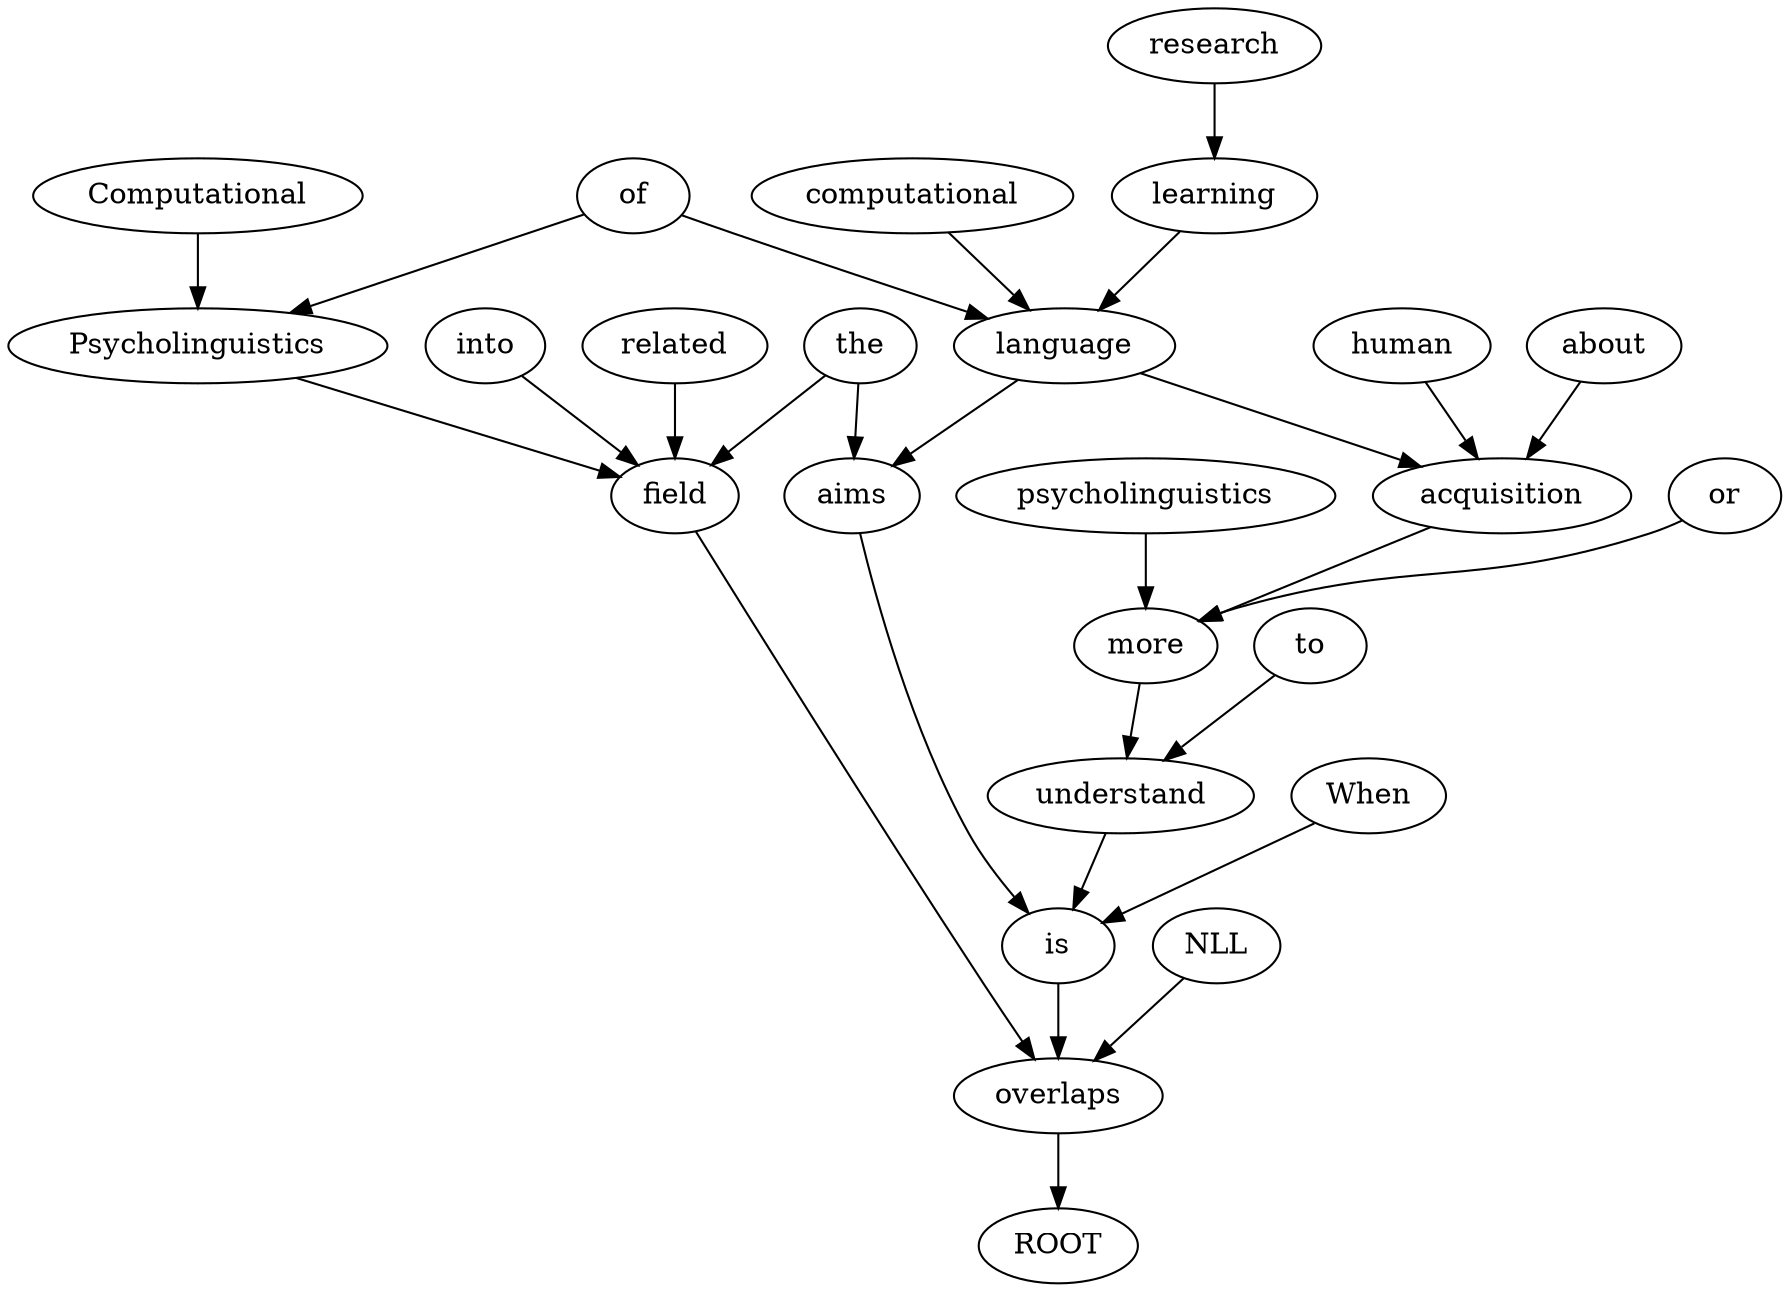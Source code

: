 digraph G {
overlaps -> ROOT
When -> is
the -> aims
aims -> is
of -> language
computational -> language
language -> aims
learning -> language
research -> learning
is -> overlaps
to -> understand
understand -> is
more -> understand
about -> acquisition
human -> acquisition
language -> acquisition
acquisition -> more
or -> more
psycholinguistics -> more
NLL -> overlaps
into -> field
the -> field
related -> field
field -> overlaps
of -> Psycholinguistics
Computational -> Psycholinguistics
Psycholinguistics -> field
}